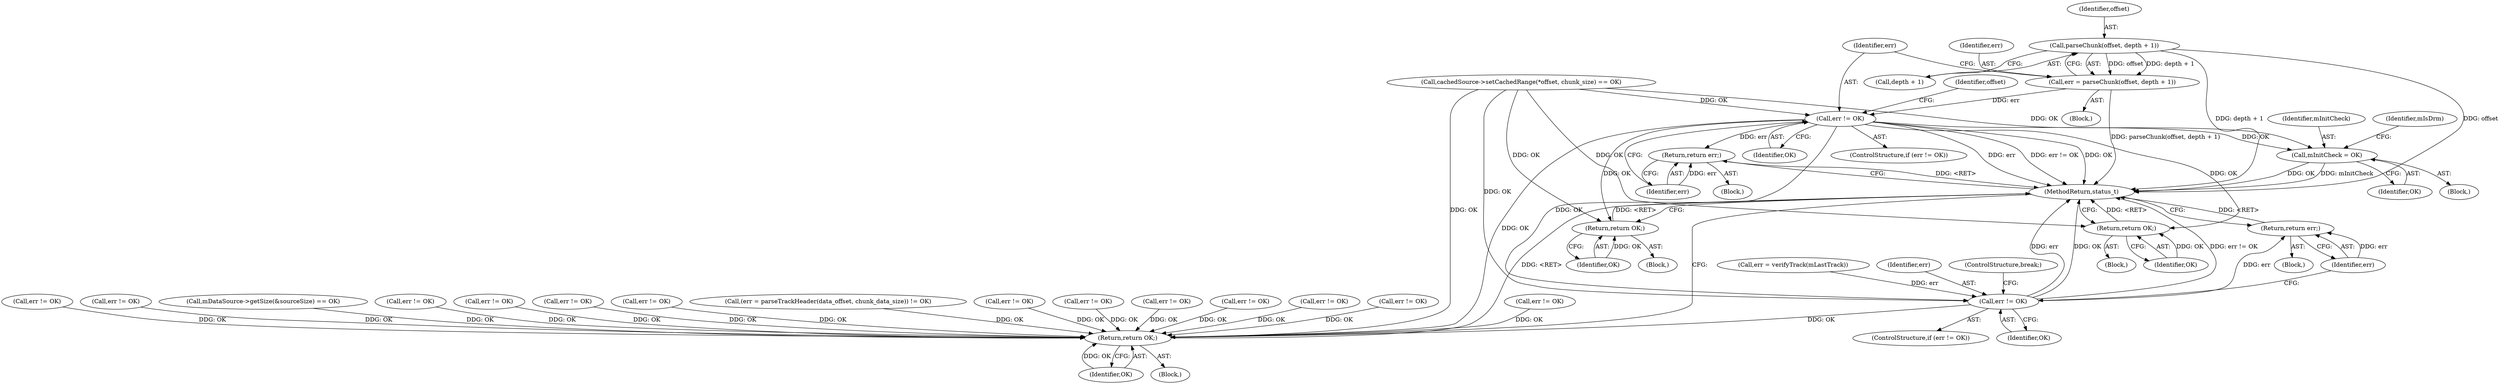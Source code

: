 digraph "0_Android_463a6f807e187828442949d1924e143cf07778c6@pointer" {
"1000487" [label="(Call,parseChunk(offset, depth + 1))"];
"1000485" [label="(Call,err = parseChunk(offset, depth + 1))"];
"1000493" [label="(Call,err != OK)"];
"1000497" [label="(Return,return err;)"];
"1000557" [label="(Return,return OK;)"];
"1000565" [label="(Call,err != OK)"];
"1000569" [label="(Return,return err;)"];
"1002916" [label="(Return,return OK;)"];
"1000581" [label="(Call,mInitCheck = OK)"];
"1000592" [label="(Return,return OK;)"];
"1000497" [label="(Return,return err;)"];
"1000486" [label="(Identifier,err)"];
"1001610" [label="(Call,err != OK)"];
"1002295" [label="(Call,err != OK)"];
"1000492" [label="(ControlStructure,if (err != OK))"];
"1000494" [label="(Identifier,err)"];
"1001824" [label="(Call,err != OK)"];
"1000191" [label="(Call,mDataSource->getSize(&sourceSize) == OK)"];
"1002917" [label="(Identifier,OK)"];
"1001744" [label="(Call,err != OK)"];
"1000481" [label="(Identifier,offset)"];
"1000498" [label="(Identifier,err)"];
"1000496" [label="(Block,)"];
"1000394" [label="(Call,cachedSource->setCachedRange(*offset, chunk_size) == OK)"];
"1000565" [label="(Call,err != OK)"];
"1000558" [label="(Identifier,OK)"];
"1002866" [label="(Call,err != OK)"];
"1000514" [label="(Block,)"];
"1000489" [label="(Call,depth + 1)"];
"1001772" [label="(Call,err != OK)"];
"1000564" [label="(ControlStructure,if (err != OK))"];
"1001475" [label="(Call,err != OK)"];
"1000988" [label="(Call,(err = parseTrackHeader(data_offset, chunk_data_size)) != OK)"];
"1000569" [label="(Return,return err;)"];
"1002330" [label="(Call,err != OK)"];
"1000583" [label="(Identifier,OK)"];
"1000567" [label="(Identifier,OK)"];
"1000593" [label="(Identifier,OK)"];
"1002916" [label="(Return,return OK;)"];
"1001992" [label="(Call,err != OK)"];
"1000582" [label="(Identifier,mInitCheck)"];
"1000487" [label="(Call,parseChunk(offset, depth + 1))"];
"1000560" [label="(Call,err = verifyTrack(mLastTrack))"];
"1000568" [label="(Block,)"];
"1000485" [label="(Call,err = parseChunk(offset, depth + 1))"];
"1001973" [label="(Call,err != OK)"];
"1000581" [label="(Call,mInitCheck = OK)"];
"1000488" [label="(Identifier,offset)"];
"1000557" [label="(Return,return OK;)"];
"1002129" [label="(Call,err != OK)"];
"1000566" [label="(Identifier,err)"];
"1001954" [label="(Call,err != OK)"];
"1002918" [label="(MethodReturn,status_t)"];
"1000495" [label="(Identifier,OK)"];
"1001791" [label="(Call,err != OK)"];
"1000106" [label="(Block,)"];
"1000586" [label="(Identifier,mIsDrm)"];
"1000594" [label="(ControlStructure,break;)"];
"1000591" [label="(Block,)"];
"1000483" [label="(Block,)"];
"1000493" [label="(Call,err != OK)"];
"1000580" [label="(Block,)"];
"1000570" [label="(Identifier,err)"];
"1000592" [label="(Return,return OK;)"];
"1000487" -> "1000485"  [label="AST: "];
"1000487" -> "1000489"  [label="CFG: "];
"1000488" -> "1000487"  [label="AST: "];
"1000489" -> "1000487"  [label="AST: "];
"1000485" -> "1000487"  [label="CFG: "];
"1000487" -> "1002918"  [label="DDG: depth + 1"];
"1000487" -> "1002918"  [label="DDG: offset"];
"1000487" -> "1000485"  [label="DDG: offset"];
"1000487" -> "1000485"  [label="DDG: depth + 1"];
"1000485" -> "1000483"  [label="AST: "];
"1000486" -> "1000485"  [label="AST: "];
"1000494" -> "1000485"  [label="CFG: "];
"1000485" -> "1002918"  [label="DDG: parseChunk(offset, depth + 1)"];
"1000485" -> "1000493"  [label="DDG: err"];
"1000493" -> "1000492"  [label="AST: "];
"1000493" -> "1000495"  [label="CFG: "];
"1000494" -> "1000493"  [label="AST: "];
"1000495" -> "1000493"  [label="AST: "];
"1000481" -> "1000493"  [label="CFG: "];
"1000498" -> "1000493"  [label="CFG: "];
"1000493" -> "1002918"  [label="DDG: err"];
"1000493" -> "1002918"  [label="DDG: err != OK"];
"1000493" -> "1002918"  [label="DDG: OK"];
"1000394" -> "1000493"  [label="DDG: OK"];
"1000493" -> "1000497"  [label="DDG: err"];
"1000493" -> "1000557"  [label="DDG: OK"];
"1000493" -> "1000565"  [label="DDG: OK"];
"1000493" -> "1000581"  [label="DDG: OK"];
"1000493" -> "1000592"  [label="DDG: OK"];
"1000493" -> "1002916"  [label="DDG: OK"];
"1000497" -> "1000496"  [label="AST: "];
"1000497" -> "1000498"  [label="CFG: "];
"1000498" -> "1000497"  [label="AST: "];
"1002918" -> "1000497"  [label="CFG: "];
"1000497" -> "1002918"  [label="DDG: <RET>"];
"1000498" -> "1000497"  [label="DDG: err"];
"1000557" -> "1000514"  [label="AST: "];
"1000557" -> "1000558"  [label="CFG: "];
"1000558" -> "1000557"  [label="AST: "];
"1002918" -> "1000557"  [label="CFG: "];
"1000557" -> "1002918"  [label="DDG: <RET>"];
"1000558" -> "1000557"  [label="DDG: OK"];
"1000394" -> "1000557"  [label="DDG: OK"];
"1000565" -> "1000564"  [label="AST: "];
"1000565" -> "1000567"  [label="CFG: "];
"1000566" -> "1000565"  [label="AST: "];
"1000567" -> "1000565"  [label="AST: "];
"1000570" -> "1000565"  [label="CFG: "];
"1000594" -> "1000565"  [label="CFG: "];
"1000565" -> "1002918"  [label="DDG: err"];
"1000565" -> "1002918"  [label="DDG: OK"];
"1000565" -> "1002918"  [label="DDG: err != OK"];
"1000560" -> "1000565"  [label="DDG: err"];
"1000394" -> "1000565"  [label="DDG: OK"];
"1000565" -> "1000569"  [label="DDG: err"];
"1000565" -> "1002916"  [label="DDG: OK"];
"1000569" -> "1000568"  [label="AST: "];
"1000569" -> "1000570"  [label="CFG: "];
"1000570" -> "1000569"  [label="AST: "];
"1002918" -> "1000569"  [label="CFG: "];
"1000569" -> "1002918"  [label="DDG: <RET>"];
"1000570" -> "1000569"  [label="DDG: err"];
"1002916" -> "1000106"  [label="AST: "];
"1002916" -> "1002917"  [label="CFG: "];
"1002917" -> "1002916"  [label="AST: "];
"1002918" -> "1002916"  [label="CFG: "];
"1002916" -> "1002918"  [label="DDG: <RET>"];
"1002917" -> "1002916"  [label="DDG: OK"];
"1002866" -> "1002916"  [label="DDG: OK"];
"1002295" -> "1002916"  [label="DDG: OK"];
"1000191" -> "1002916"  [label="DDG: OK"];
"1001744" -> "1002916"  [label="DDG: OK"];
"1001772" -> "1002916"  [label="DDG: OK"];
"1001791" -> "1002916"  [label="DDG: OK"];
"1000394" -> "1002916"  [label="DDG: OK"];
"1001973" -> "1002916"  [label="DDG: OK"];
"1002129" -> "1002916"  [label="DDG: OK"];
"1001475" -> "1002916"  [label="DDG: OK"];
"1001610" -> "1002916"  [label="DDG: OK"];
"1001992" -> "1002916"  [label="DDG: OK"];
"1001954" -> "1002916"  [label="DDG: OK"];
"1000988" -> "1002916"  [label="DDG: OK"];
"1001824" -> "1002916"  [label="DDG: OK"];
"1002330" -> "1002916"  [label="DDG: OK"];
"1000581" -> "1000580"  [label="AST: "];
"1000581" -> "1000583"  [label="CFG: "];
"1000582" -> "1000581"  [label="AST: "];
"1000583" -> "1000581"  [label="AST: "];
"1000586" -> "1000581"  [label="CFG: "];
"1000581" -> "1002918"  [label="DDG: OK"];
"1000581" -> "1002918"  [label="DDG: mInitCheck"];
"1000394" -> "1000581"  [label="DDG: OK"];
"1000592" -> "1000591"  [label="AST: "];
"1000592" -> "1000593"  [label="CFG: "];
"1000593" -> "1000592"  [label="AST: "];
"1002918" -> "1000592"  [label="CFG: "];
"1000592" -> "1002918"  [label="DDG: <RET>"];
"1000593" -> "1000592"  [label="DDG: OK"];
"1000394" -> "1000592"  [label="DDG: OK"];
}
